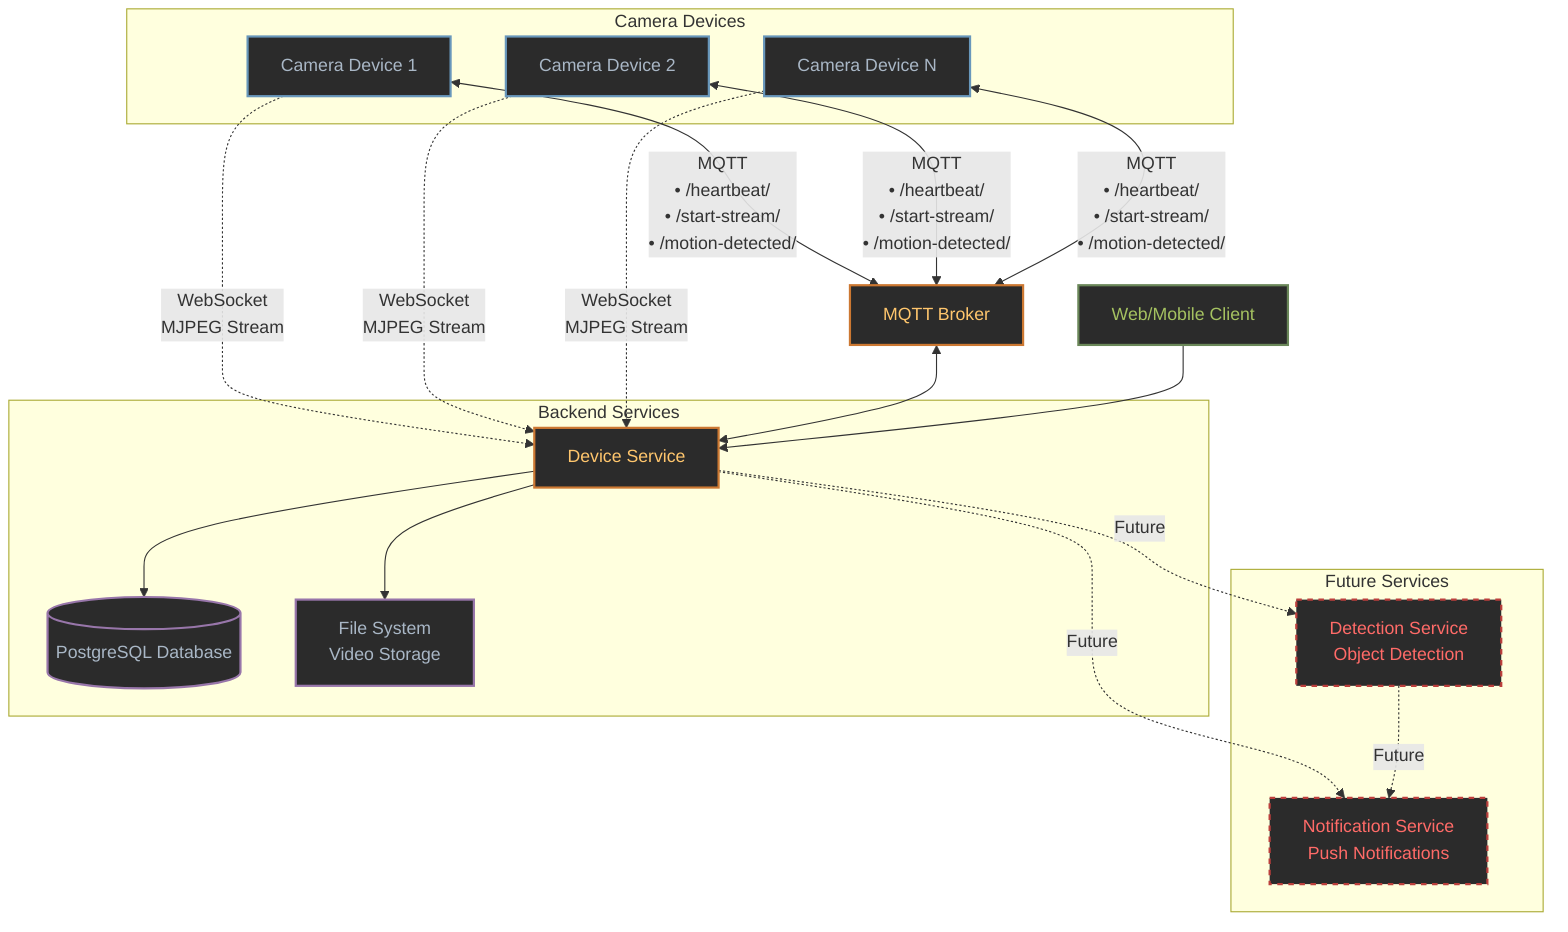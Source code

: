 graph TB
    %% Devices
    subgraph "Camera Devices"
        D1[Camera Device 1]
        D2[Camera Device 2]
        DN[Camera Device N]
    end
    
    %% Core Infrastructure
    MQTT[MQTT Broker]
    
    %% Services
    subgraph "Backend Services"
        DS[Device Service]
        DB[(PostgreSQL Database)]
        FS[File System<br/>Video Storage]
    end
    
    %% Future Services
    subgraph "Future Services" 
        DetS[Detection Service<br/>Object Detection]
        NotS[Notification Service<br/>Push Notifications]
    end
    
    %% Users/Clients
    Client[Web/Mobile Client]
    
    %% WebSocket Connections for Video Streaming
    D1 -.->|WebSocket<br/>MJPEG Stream| DS
    D2 -.->|WebSocket<br/>MJPEG Stream| DS
    DN -.->|WebSocket<br/>MJPEG Stream| DS
    
    %% MQTT Communications
    D1 <-->|MQTT<br/>• /heartbeat/<br/>• /start-stream/<br/>• /motion-detected/| MQTT
    D2 <-->|MQTT<br/>• /heartbeat/<br/>• /start-stream/<br/>• /motion-detected/| MQTT
    DN <-->|MQTT<br/>• /heartbeat/<br/>• /start-stream/<br/>• /motion-detected/| MQTT
    
    MQTT <--> DS
    
    %% Service Dependencies
    DS --> DB
    DS --> FS
    
    %% Client Interactions
    Client --> DS
    
    %% Future Integrations (dashed lines)
    DS -.->|Future| DetS
    DS -.->|Future| NotS
    DetS -.->|Future| NotS
    
    %% Darcula Theme Color Styling
    classDef device fill:#2B2B2B,stroke:#6897BB,stroke-width:2px,color:#A9B7C6
    classDef service fill:#2B2B2B,stroke:#CC7832,stroke-width:2px,color:#FFC66D
    classDef storage fill:#2B2B2B,stroke:#9876AA,stroke-width:2px,color:#A9B7C6
    classDef client fill:#2B2B2B,stroke:#6A8759,stroke-width:2px,color:#A5C261
    classDef future fill:#2B2B2B,stroke:#BC3F3C,stroke-width:2px,color:#FF6B68,stroke-dasharray: 5 5
    
    class D1,D2,DN device
    class DS,MQTT service
    class DB,FS storage
    class Client client
    class DetS,NotS future